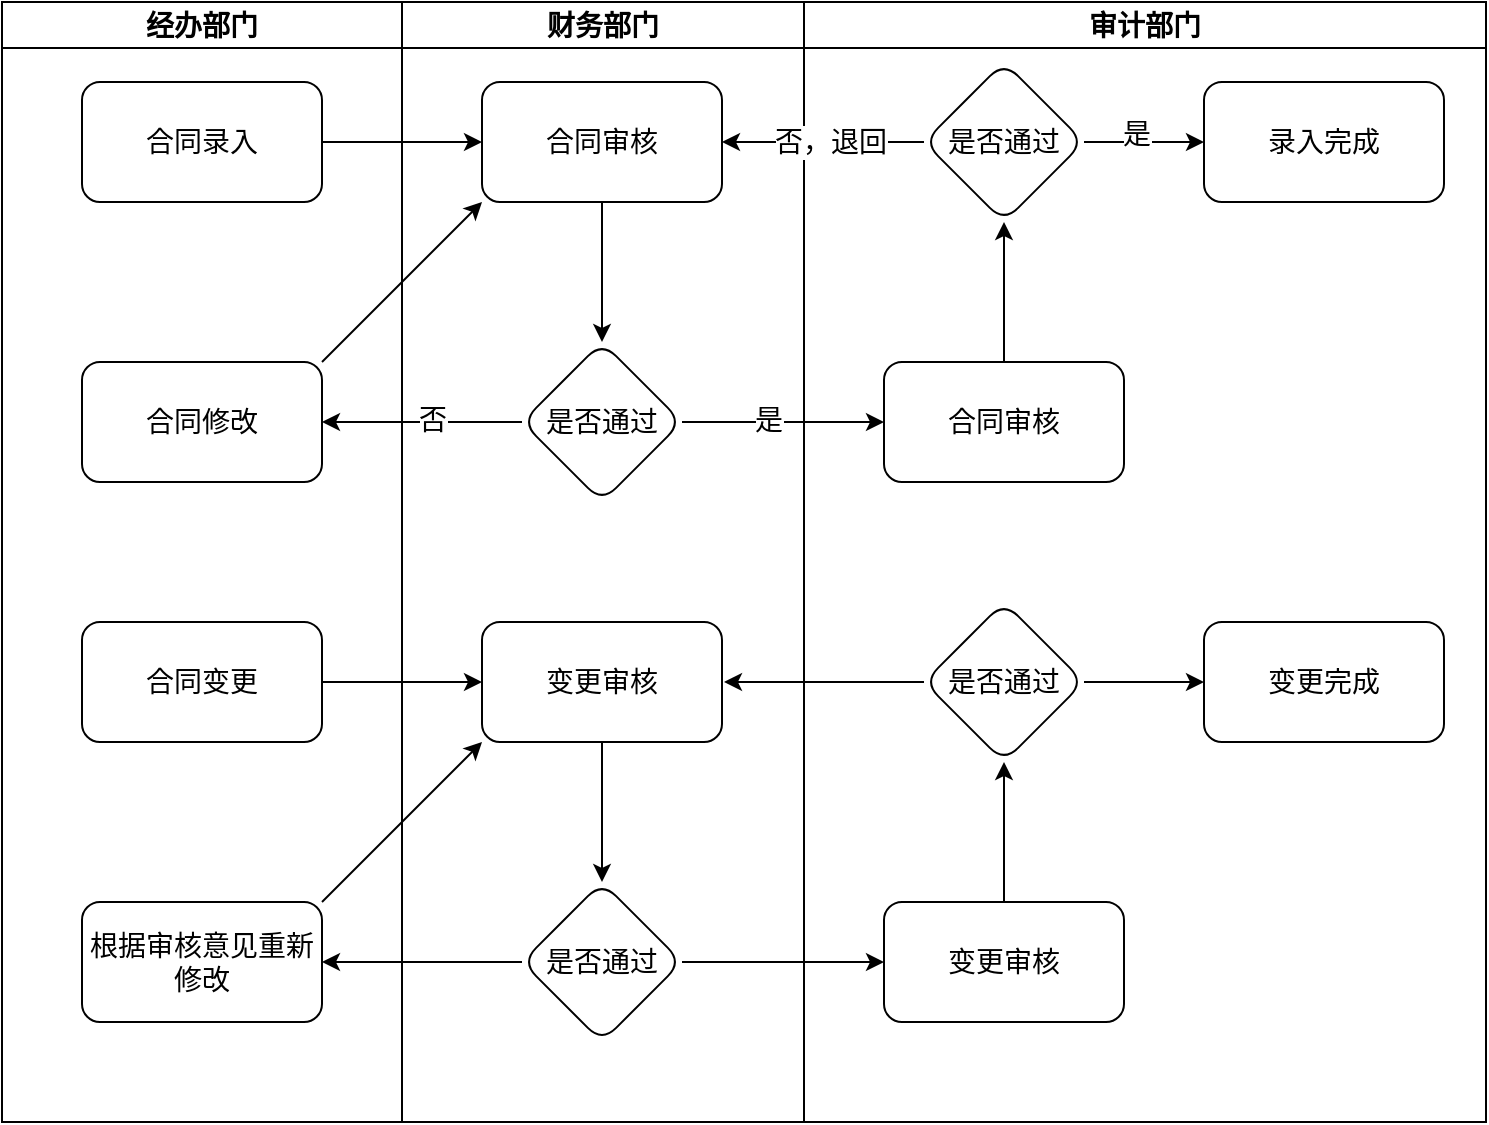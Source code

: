 <mxfile version="22.1.17" type="github">
  <diagram name="第 1 页" id="B5Mnt36pOqvjeO_F8ovg">
    <mxGraphModel dx="1426" dy="759" grid="1" gridSize="10" guides="1" tooltips="1" connect="1" arrows="1" fold="1" page="1" pageScale="1" pageWidth="827" pageHeight="1169" math="0" shadow="0">
      <root>
        <mxCell id="0" />
        <mxCell id="1" parent="0" />
        <mxCell id="whLKPYue-WuEibmdsq7B-30" value="经办部门" style="swimlane;whiteSpace=wrap;html=1;fontSize=14;" vertex="1" parent="1">
          <mxGeometry x="39" y="80" width="200" height="560" as="geometry" />
        </mxCell>
        <mxCell id="whLKPYue-WuEibmdsq7B-31" value="合同录入" style="rounded=1;whiteSpace=wrap;html=1;fontSize=14;" vertex="1" parent="whLKPYue-WuEibmdsq7B-30">
          <mxGeometry x="40" y="40" width="120" height="60" as="geometry" />
        </mxCell>
        <mxCell id="whLKPYue-WuEibmdsq7B-41" value="合同修改" style="whiteSpace=wrap;html=1;rounded=1;fontSize=14;" vertex="1" parent="whLKPYue-WuEibmdsq7B-30">
          <mxGeometry x="40" y="180" width="120" height="60" as="geometry" />
        </mxCell>
        <mxCell id="whLKPYue-WuEibmdsq7B-65" value="合同变更" style="rounded=1;whiteSpace=wrap;html=1;fontSize=14;" vertex="1" parent="whLKPYue-WuEibmdsq7B-30">
          <mxGeometry x="40" y="310" width="120" height="60" as="geometry" />
        </mxCell>
        <mxCell id="whLKPYue-WuEibmdsq7B-77" value="根据审核意见重新修改" style="whiteSpace=wrap;html=1;rounded=1;fontSize=14;" vertex="1" parent="whLKPYue-WuEibmdsq7B-30">
          <mxGeometry x="40" y="450" width="120" height="60" as="geometry" />
        </mxCell>
        <mxCell id="whLKPYue-WuEibmdsq7B-32" value="财务部门" style="swimlane;whiteSpace=wrap;html=1;fontSize=14;" vertex="1" parent="1">
          <mxGeometry x="239" y="80" width="201" height="560" as="geometry" />
        </mxCell>
        <mxCell id="whLKPYue-WuEibmdsq7B-36" value="" style="edgeStyle=orthogonalEdgeStyle;rounded=0;orthogonalLoop=1;jettySize=auto;html=1;fontSize=14;" edge="1" parent="whLKPYue-WuEibmdsq7B-32" source="whLKPYue-WuEibmdsq7B-33" target="whLKPYue-WuEibmdsq7B-35">
          <mxGeometry relative="1" as="geometry" />
        </mxCell>
        <mxCell id="whLKPYue-WuEibmdsq7B-33" value="合同审核" style="rounded=1;whiteSpace=wrap;html=1;fontSize=14;" vertex="1" parent="whLKPYue-WuEibmdsq7B-32">
          <mxGeometry x="40" y="40" width="120" height="60" as="geometry" />
        </mxCell>
        <mxCell id="whLKPYue-WuEibmdsq7B-35" value="是否通过" style="rhombus;whiteSpace=wrap;html=1;rounded=1;fontSize=14;" vertex="1" parent="whLKPYue-WuEibmdsq7B-32">
          <mxGeometry x="60" y="170" width="80" height="80" as="geometry" />
        </mxCell>
        <mxCell id="whLKPYue-WuEibmdsq7B-69" value="" style="edgeStyle=orthogonalEdgeStyle;rounded=0;orthogonalLoop=1;jettySize=auto;html=1;fontSize=14;" edge="1" parent="whLKPYue-WuEibmdsq7B-32" source="whLKPYue-WuEibmdsq7B-66" target="whLKPYue-WuEibmdsq7B-68">
          <mxGeometry relative="1" as="geometry" />
        </mxCell>
        <mxCell id="whLKPYue-WuEibmdsq7B-66" value="变更审核" style="rounded=1;whiteSpace=wrap;html=1;fontSize=14;" vertex="1" parent="whLKPYue-WuEibmdsq7B-32">
          <mxGeometry x="40" y="310" width="120" height="60" as="geometry" />
        </mxCell>
        <mxCell id="whLKPYue-WuEibmdsq7B-68" value="是否通过" style="rhombus;whiteSpace=wrap;html=1;rounded=1;fontSize=14;" vertex="1" parent="whLKPYue-WuEibmdsq7B-32">
          <mxGeometry x="60" y="440" width="80" height="80" as="geometry" />
        </mxCell>
        <mxCell id="whLKPYue-WuEibmdsq7B-34" style="edgeStyle=orthogonalEdgeStyle;rounded=0;orthogonalLoop=1;jettySize=auto;html=1;entryX=0;entryY=0.5;entryDx=0;entryDy=0;fontSize=14;" edge="1" parent="1" source="whLKPYue-WuEibmdsq7B-31" target="whLKPYue-WuEibmdsq7B-33">
          <mxGeometry relative="1" as="geometry" />
        </mxCell>
        <mxCell id="whLKPYue-WuEibmdsq7B-42" value="" style="edgeStyle=orthogonalEdgeStyle;rounded=0;orthogonalLoop=1;jettySize=auto;html=1;fontSize=14;" edge="1" parent="1" source="whLKPYue-WuEibmdsq7B-35" target="whLKPYue-WuEibmdsq7B-41">
          <mxGeometry relative="1" as="geometry" />
        </mxCell>
        <mxCell id="whLKPYue-WuEibmdsq7B-63" value="否" style="edgeLabel;html=1;align=center;verticalAlign=middle;resizable=0;points=[];fontSize=14;" vertex="1" connectable="0" parent="whLKPYue-WuEibmdsq7B-42">
          <mxGeometry x="-0.1" y="-1" relative="1" as="geometry">
            <mxPoint as="offset" />
          </mxGeometry>
        </mxCell>
        <mxCell id="whLKPYue-WuEibmdsq7B-43" value="审计部门" style="swimlane;whiteSpace=wrap;html=1;fontSize=14;" vertex="1" parent="1">
          <mxGeometry x="440" y="80" width="341" height="560" as="geometry" />
        </mxCell>
        <mxCell id="whLKPYue-WuEibmdsq7B-57" value="" style="edgeStyle=orthogonalEdgeStyle;rounded=0;orthogonalLoop=1;jettySize=auto;html=1;fontSize=14;" edge="1" parent="whLKPYue-WuEibmdsq7B-43" source="whLKPYue-WuEibmdsq7B-45" target="whLKPYue-WuEibmdsq7B-56">
          <mxGeometry relative="1" as="geometry" />
        </mxCell>
        <mxCell id="whLKPYue-WuEibmdsq7B-45" value="合同审核" style="rounded=1;whiteSpace=wrap;html=1;fontSize=14;" vertex="1" parent="whLKPYue-WuEibmdsq7B-43">
          <mxGeometry x="40" y="180" width="120" height="60" as="geometry" />
        </mxCell>
        <mxCell id="whLKPYue-WuEibmdsq7B-61" value="" style="edgeStyle=orthogonalEdgeStyle;rounded=0;orthogonalLoop=1;jettySize=auto;html=1;fontSize=14;" edge="1" parent="whLKPYue-WuEibmdsq7B-43" source="whLKPYue-WuEibmdsq7B-56" target="whLKPYue-WuEibmdsq7B-60">
          <mxGeometry relative="1" as="geometry" />
        </mxCell>
        <mxCell id="whLKPYue-WuEibmdsq7B-62" value="是" style="edgeLabel;html=1;align=center;verticalAlign=middle;resizable=0;points=[];fontSize=14;" vertex="1" connectable="0" parent="whLKPYue-WuEibmdsq7B-61">
          <mxGeometry x="-0.133" y="4" relative="1" as="geometry">
            <mxPoint as="offset" />
          </mxGeometry>
        </mxCell>
        <mxCell id="whLKPYue-WuEibmdsq7B-56" value="是否通过" style="rhombus;whiteSpace=wrap;html=1;rounded=1;fontSize=14;" vertex="1" parent="whLKPYue-WuEibmdsq7B-43">
          <mxGeometry x="60" y="30" width="80" height="80" as="geometry" />
        </mxCell>
        <mxCell id="whLKPYue-WuEibmdsq7B-60" value="录入完成" style="whiteSpace=wrap;html=1;rounded=1;fontSize=14;" vertex="1" parent="whLKPYue-WuEibmdsq7B-43">
          <mxGeometry x="200" y="40" width="120" height="60" as="geometry" />
        </mxCell>
        <mxCell id="whLKPYue-WuEibmdsq7B-73" value="" style="edgeStyle=orthogonalEdgeStyle;rounded=0;orthogonalLoop=1;jettySize=auto;html=1;fontSize=14;" edge="1" parent="whLKPYue-WuEibmdsq7B-43" source="whLKPYue-WuEibmdsq7B-70" target="whLKPYue-WuEibmdsq7B-72">
          <mxGeometry relative="1" as="geometry" />
        </mxCell>
        <mxCell id="whLKPYue-WuEibmdsq7B-70" value="变更审核" style="whiteSpace=wrap;html=1;rounded=1;fontSize=14;" vertex="1" parent="whLKPYue-WuEibmdsq7B-43">
          <mxGeometry x="40" y="450" width="120" height="60" as="geometry" />
        </mxCell>
        <mxCell id="whLKPYue-WuEibmdsq7B-74" style="edgeStyle=orthogonalEdgeStyle;rounded=0;orthogonalLoop=1;jettySize=auto;html=1;fontSize=14;" edge="1" parent="whLKPYue-WuEibmdsq7B-43" source="whLKPYue-WuEibmdsq7B-72">
          <mxGeometry relative="1" as="geometry">
            <mxPoint x="-40" y="340" as="targetPoint" />
          </mxGeometry>
        </mxCell>
        <mxCell id="whLKPYue-WuEibmdsq7B-76" value="" style="edgeStyle=orthogonalEdgeStyle;rounded=0;orthogonalLoop=1;jettySize=auto;html=1;fontSize=14;" edge="1" parent="whLKPYue-WuEibmdsq7B-43" source="whLKPYue-WuEibmdsq7B-72" target="whLKPYue-WuEibmdsq7B-75">
          <mxGeometry relative="1" as="geometry" />
        </mxCell>
        <mxCell id="whLKPYue-WuEibmdsq7B-72" value="是否通过" style="rhombus;whiteSpace=wrap;html=1;rounded=1;fontSize=14;" vertex="1" parent="whLKPYue-WuEibmdsq7B-43">
          <mxGeometry x="60" y="300" width="80" height="80" as="geometry" />
        </mxCell>
        <mxCell id="whLKPYue-WuEibmdsq7B-75" value="变更完成" style="whiteSpace=wrap;html=1;rounded=1;fontSize=14;" vertex="1" parent="whLKPYue-WuEibmdsq7B-43">
          <mxGeometry x="200" y="310" width="120" height="60" as="geometry" />
        </mxCell>
        <mxCell id="whLKPYue-WuEibmdsq7B-47" style="edgeStyle=orthogonalEdgeStyle;rounded=0;orthogonalLoop=1;jettySize=auto;html=1;entryX=0;entryY=0.5;entryDx=0;entryDy=0;fontSize=14;" edge="1" parent="1" source="whLKPYue-WuEibmdsq7B-35" target="whLKPYue-WuEibmdsq7B-45">
          <mxGeometry relative="1" as="geometry" />
        </mxCell>
        <mxCell id="whLKPYue-WuEibmdsq7B-64" value="是" style="edgeLabel;html=1;align=center;verticalAlign=middle;resizable=0;points=[];fontSize=14;" vertex="1" connectable="0" parent="whLKPYue-WuEibmdsq7B-47">
          <mxGeometry x="-0.16" y="1" relative="1" as="geometry">
            <mxPoint as="offset" />
          </mxGeometry>
        </mxCell>
        <mxCell id="whLKPYue-WuEibmdsq7B-52" style="rounded=0;orthogonalLoop=1;jettySize=auto;html=1;exitX=1;exitY=0;exitDx=0;exitDy=0;entryX=0;entryY=1;entryDx=0;entryDy=0;fontSize=14;" edge="1" parent="1" source="whLKPYue-WuEibmdsq7B-41" target="whLKPYue-WuEibmdsq7B-33">
          <mxGeometry relative="1" as="geometry" />
        </mxCell>
        <mxCell id="whLKPYue-WuEibmdsq7B-58" style="edgeStyle=orthogonalEdgeStyle;rounded=0;orthogonalLoop=1;jettySize=auto;html=1;entryX=1;entryY=0.5;entryDx=0;entryDy=0;fontSize=14;" edge="1" parent="1" source="whLKPYue-WuEibmdsq7B-56" target="whLKPYue-WuEibmdsq7B-33">
          <mxGeometry relative="1" as="geometry" />
        </mxCell>
        <mxCell id="whLKPYue-WuEibmdsq7B-59" value="否，退回" style="edgeLabel;html=1;align=center;verticalAlign=middle;resizable=0;points=[];fontSize=14;" vertex="1" connectable="0" parent="whLKPYue-WuEibmdsq7B-58">
          <mxGeometry x="-0.06" relative="1" as="geometry">
            <mxPoint as="offset" />
          </mxGeometry>
        </mxCell>
        <mxCell id="whLKPYue-WuEibmdsq7B-67" value="" style="edgeStyle=orthogonalEdgeStyle;rounded=0;orthogonalLoop=1;jettySize=auto;html=1;fontSize=14;" edge="1" parent="1" source="whLKPYue-WuEibmdsq7B-65" target="whLKPYue-WuEibmdsq7B-66">
          <mxGeometry relative="1" as="geometry" />
        </mxCell>
        <mxCell id="whLKPYue-WuEibmdsq7B-71" value="" style="edgeStyle=orthogonalEdgeStyle;rounded=0;orthogonalLoop=1;jettySize=auto;html=1;fontSize=14;" edge="1" parent="1" source="whLKPYue-WuEibmdsq7B-68" target="whLKPYue-WuEibmdsq7B-70">
          <mxGeometry relative="1" as="geometry" />
        </mxCell>
        <mxCell id="whLKPYue-WuEibmdsq7B-78" value="" style="edgeStyle=orthogonalEdgeStyle;rounded=0;orthogonalLoop=1;jettySize=auto;html=1;fontSize=14;" edge="1" parent="1" source="whLKPYue-WuEibmdsq7B-68" target="whLKPYue-WuEibmdsq7B-77">
          <mxGeometry relative="1" as="geometry" />
        </mxCell>
        <mxCell id="whLKPYue-WuEibmdsq7B-79" style="rounded=0;orthogonalLoop=1;jettySize=auto;html=1;exitX=1;exitY=0;exitDx=0;exitDy=0;entryX=0;entryY=1;entryDx=0;entryDy=0;fontSize=14;" edge="1" parent="1" source="whLKPYue-WuEibmdsq7B-77" target="whLKPYue-WuEibmdsq7B-66">
          <mxGeometry relative="1" as="geometry" />
        </mxCell>
      </root>
    </mxGraphModel>
  </diagram>
</mxfile>
